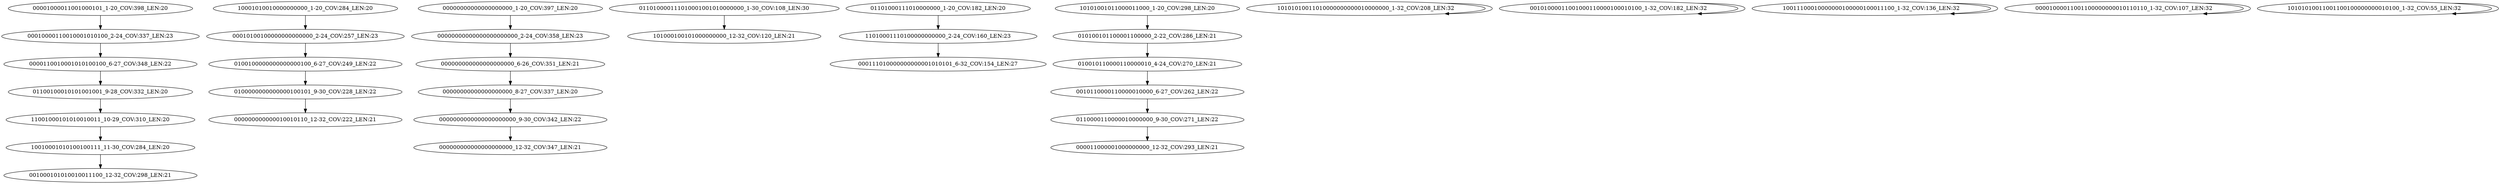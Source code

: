 digraph G {
    "10010001010100100111_11-30_COV:284_LEN:20" -> "001000101010010011100_12-32_COV:298_LEN:21";
    "0100100000000000000100_6-27_COV:249_LEN:22" -> "0100000000000000100101_9-30_COV:228_LEN:22";
    "01100100010101001001_9-28_COV:332_LEN:20" -> "11001000101010010011_10-29_COV:310_LEN:20";
    "00000000000000000000_8-27_COV:337_LEN:20" -> "0000000000000000000000_9-30_COV:342_LEN:22";
    "11001000101010010011_10-29_COV:310_LEN:20" -> "10010001010100100111_11-30_COV:284_LEN:20";
    "011010000111010001001010000000_1-30_COV:108_LEN:30" -> "101000100101000000000_12-32_COV:120_LEN:21";
    "00010000110010001010100_2-24_COV:337_LEN:23" -> "0000110010001010100100_6-27_COV:348_LEN:22";
    "11010001110100000000000_2-24_COV:160_LEN:23" -> "000111010000000000001010101_6-32_COV:154_LEN:27";
    "0010110000110000010000_6-27_COV:262_LEN:22" -> "0110000110000010000000_9-30_COV:271_LEN:22";
    "0110000110000010000000_9-30_COV:271_LEN:22" -> "000011000001000000000_12-32_COV:293_LEN:21";
    "010100101100001100000_2-22_COV:286_LEN:21" -> "010010110000110000010_4-24_COV:270_LEN:21";
    "0000110010001010100100_6-27_COV:348_LEN:22" -> "01100100010101001001_9-28_COV:332_LEN:20";
    "01101000111010000000_1-20_COV:182_LEN:20" -> "11010001110100000000000_2-24_COV:160_LEN:23";
    "10101010011010000000000010000000_1-32_COV:208_LEN:32" -> "10101010011010000000000010000000_1-32_COV:208_LEN:32";
    "00101000011001000110000100010100_1-32_COV:182_LEN:32" -> "00101000011001000110000100010100_1-32_COV:182_LEN:32";
    "0100000000000000100101_9-30_COV:228_LEN:22" -> "000000000000010010110_12-32_COV:222_LEN:21";
    "10101001011000011000_1-20_COV:298_LEN:20" -> "010100101100001100000_2-22_COV:286_LEN:21";
    "10001010010000000000_1-20_COV:284_LEN:20" -> "00010100100000000000000_2-24_COV:257_LEN:23";
    "00000000000000000000000_2-24_COV:358_LEN:23" -> "000000000000000000000_6-26_COV:351_LEN:21";
    "10011100010000000100000100011100_1-32_COV:136_LEN:32" -> "10011100010000000100000100011100_1-32_COV:136_LEN:32";
    "000000000000000000000_6-26_COV:351_LEN:21" -> "00000000000000000000_8-27_COV:337_LEN:20";
    "00001000011001000101_1-20_COV:398_LEN:20" -> "00010000110010001010100_2-24_COV:337_LEN:23";
    "00001000011001100000000010110110_1-32_COV:107_LEN:32" -> "00001000011001100000000010110110_1-32_COV:107_LEN:32";
    "010010110000110000010_4-24_COV:270_LEN:21" -> "0010110000110000010000_6-27_COV:262_LEN:22";
    "0000000000000000000000_9-30_COV:342_LEN:22" -> "000000000000000000000_12-32_COV:347_LEN:21";
    "00010100100000000000000_2-24_COV:257_LEN:23" -> "0100100000000000000100_6-27_COV:249_LEN:22";
    "00000000000000000000_1-20_COV:397_LEN:20" -> "00000000000000000000000_2-24_COV:358_LEN:23";
    "10101010011001100100000000010100_1-32_COV:55_LEN:32" -> "10101010011001100100000000010100_1-32_COV:55_LEN:32";
}
